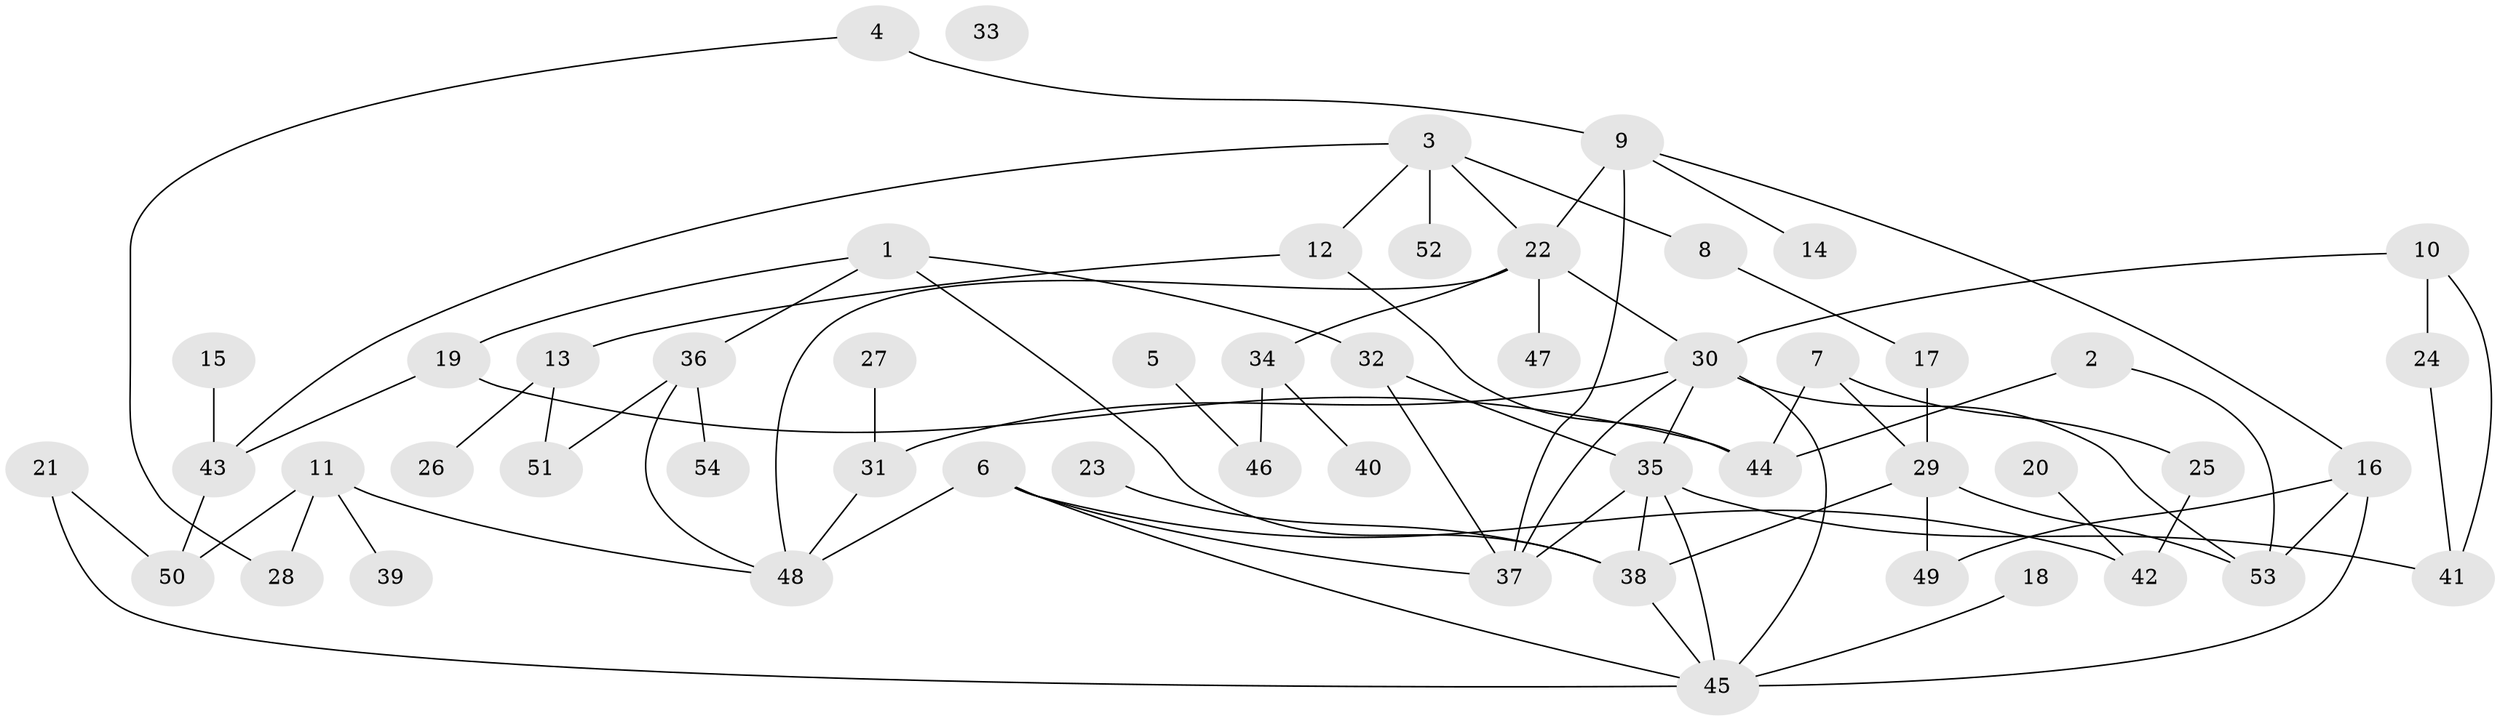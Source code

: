 // coarse degree distribution, {2: 0.17647058823529413, 6: 0.17647058823529413, 5: 0.058823529411764705, 1: 0.11764705882352941, 4: 0.17647058823529413, 3: 0.23529411764705882, 9: 0.058823529411764705}
// Generated by graph-tools (version 1.1) at 2025/35/03/04/25 23:35:58]
// undirected, 54 vertices, 78 edges
graph export_dot {
  node [color=gray90,style=filled];
  1;
  2;
  3;
  4;
  5;
  6;
  7;
  8;
  9;
  10;
  11;
  12;
  13;
  14;
  15;
  16;
  17;
  18;
  19;
  20;
  21;
  22;
  23;
  24;
  25;
  26;
  27;
  28;
  29;
  30;
  31;
  32;
  33;
  34;
  35;
  36;
  37;
  38;
  39;
  40;
  41;
  42;
  43;
  44;
  45;
  46;
  47;
  48;
  49;
  50;
  51;
  52;
  53;
  54;
  1 -- 19;
  1 -- 32;
  1 -- 36;
  1 -- 38;
  2 -- 44;
  2 -- 53;
  3 -- 8;
  3 -- 12;
  3 -- 22;
  3 -- 43;
  3 -- 52;
  4 -- 9;
  4 -- 28;
  5 -- 46;
  6 -- 37;
  6 -- 42;
  6 -- 45;
  6 -- 48;
  7 -- 25;
  7 -- 29;
  7 -- 44;
  8 -- 17;
  9 -- 14;
  9 -- 16;
  9 -- 22;
  9 -- 37;
  10 -- 24;
  10 -- 30;
  10 -- 41;
  11 -- 28;
  11 -- 39;
  11 -- 48;
  11 -- 50;
  12 -- 13;
  12 -- 44;
  13 -- 26;
  13 -- 51;
  15 -- 43;
  16 -- 45;
  16 -- 49;
  16 -- 53;
  17 -- 29;
  18 -- 45;
  19 -- 43;
  19 -- 44;
  20 -- 42;
  21 -- 45;
  21 -- 50;
  22 -- 30;
  22 -- 34;
  22 -- 47;
  22 -- 48;
  23 -- 38;
  24 -- 41;
  25 -- 42;
  27 -- 31;
  29 -- 38;
  29 -- 49;
  29 -- 53;
  30 -- 31;
  30 -- 35;
  30 -- 37;
  30 -- 45;
  30 -- 53;
  31 -- 48;
  32 -- 35;
  32 -- 37;
  34 -- 40;
  34 -- 46;
  35 -- 37;
  35 -- 38;
  35 -- 41;
  35 -- 45;
  36 -- 48;
  36 -- 51;
  36 -- 54;
  38 -- 45;
  43 -- 50;
}
